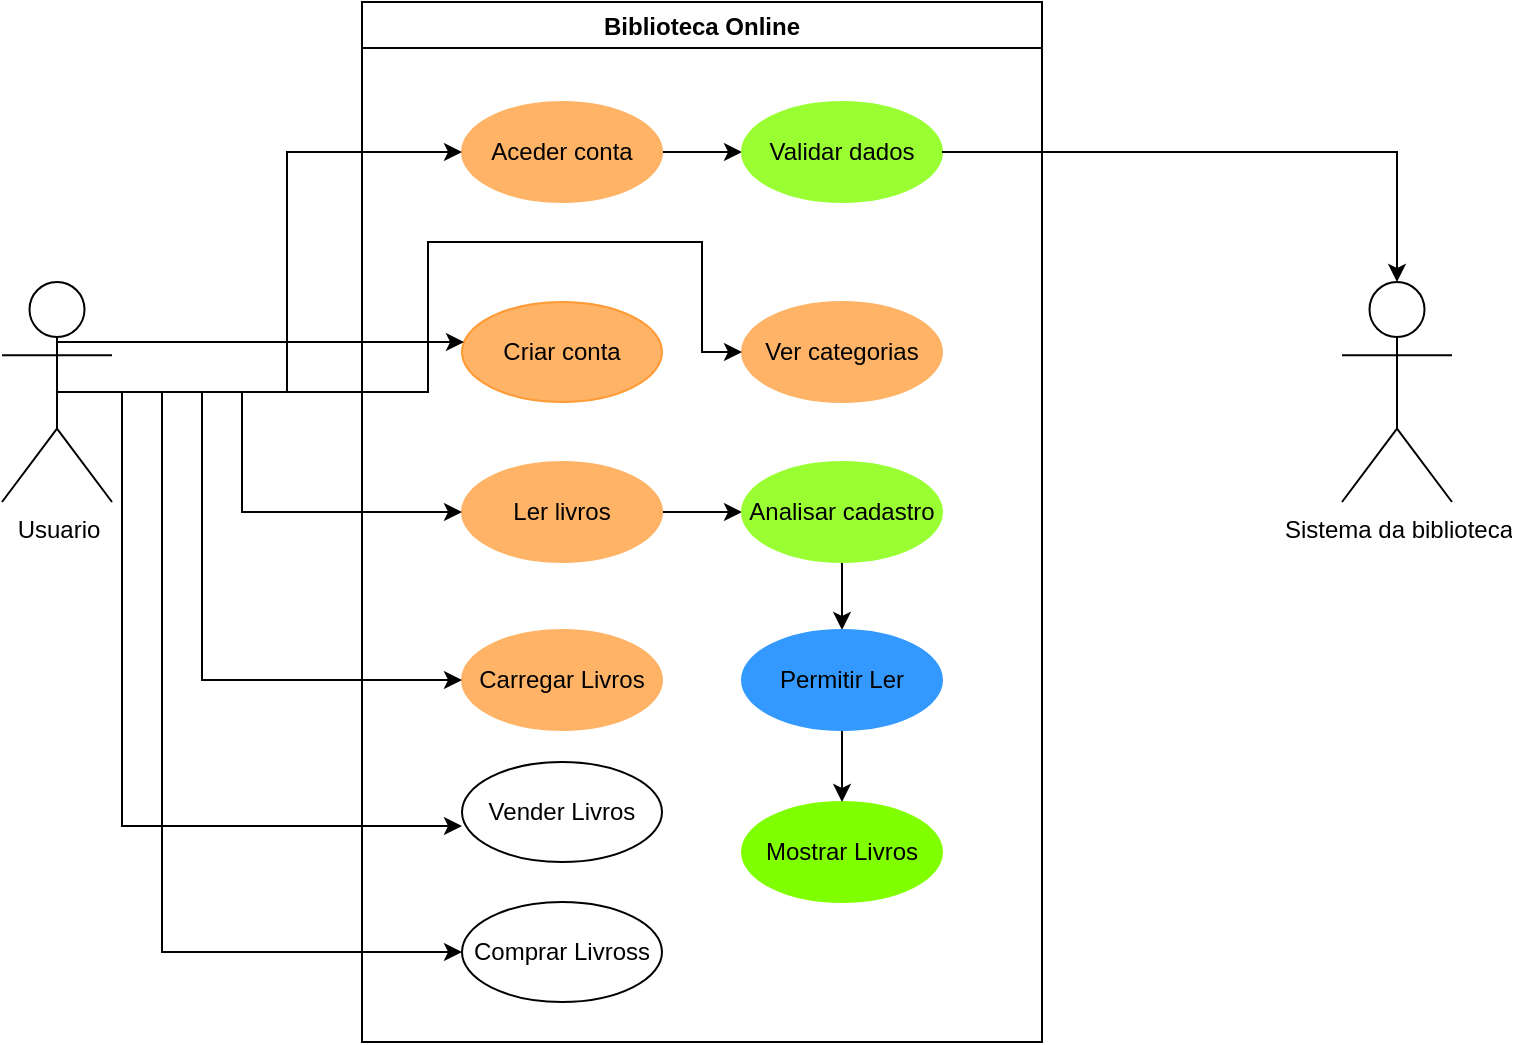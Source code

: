 <mxfile version="13.9.9" type="device"><diagram id="_oZh2vz44kUAHUFCQ45d" name="Página-1"><mxGraphModel dx="1108" dy="510" grid="1" gridSize="10" guides="1" tooltips="1" connect="1" arrows="1" fold="1" page="1" pageScale="1" pageWidth="1169" pageHeight="827" math="0" shadow="0"><root><mxCell id="0"/><mxCell id="1" parent="0"/><mxCell id="hAh1gZQoUG1D_qAiAQew-71" value="Biblioteca Online" style="swimlane;" vertex="1" parent="1"><mxGeometry x="370" y="100" width="340" height="520" as="geometry"/></mxCell><mxCell id="hAh1gZQoUG1D_qAiAQew-85" style="edgeStyle=orthogonalEdgeStyle;rounded=0;orthogonalLoop=1;jettySize=auto;html=1;exitX=1;exitY=0.5;exitDx=0;exitDy=0;entryX=0;entryY=0.5;entryDx=0;entryDy=0;" edge="1" parent="hAh1gZQoUG1D_qAiAQew-71" source="hAh1gZQoUG1D_qAiAQew-67" target="hAh1gZQoUG1D_qAiAQew-72"><mxGeometry relative="1" as="geometry"/></mxCell><mxCell id="hAh1gZQoUG1D_qAiAQew-67" value="Aceder conta" style="ellipse;whiteSpace=wrap;html=1;strokeColor=#FFB366;fillColor=#FFB366;" vertex="1" parent="hAh1gZQoUG1D_qAiAQew-71"><mxGeometry x="50" y="50" width="100" height="50" as="geometry"/></mxCell><mxCell id="hAh1gZQoUG1D_qAiAQew-66" value="Criar conta" style="ellipse;whiteSpace=wrap;html=1;strokeColor=#FF9933;fillColor=#FFB366;" vertex="1" parent="hAh1gZQoUG1D_qAiAQew-71"><mxGeometry x="50" y="150" width="100" height="50" as="geometry"/></mxCell><mxCell id="hAh1gZQoUG1D_qAiAQew-72" value="Validar dados" style="ellipse;whiteSpace=wrap;html=1;fillColor=#99FF33;strokeColor=#99FF33;" vertex="1" parent="hAh1gZQoUG1D_qAiAQew-71"><mxGeometry x="190" y="50" width="100" height="50" as="geometry"/></mxCell><mxCell id="hAh1gZQoUG1D_qAiAQew-73" value="Ver categorias" style="ellipse;whiteSpace=wrap;html=1;strokeColor=#FFB366;fillColor=#FFB366;" vertex="1" parent="hAh1gZQoUG1D_qAiAQew-71"><mxGeometry x="190" y="150" width="100" height="50" as="geometry"/></mxCell><mxCell id="hAh1gZQoUG1D_qAiAQew-89" style="edgeStyle=orthogonalEdgeStyle;rounded=0;orthogonalLoop=1;jettySize=auto;html=1;exitX=1;exitY=0.5;exitDx=0;exitDy=0;entryX=0;entryY=0.5;entryDx=0;entryDy=0;" edge="1" parent="hAh1gZQoUG1D_qAiAQew-71" source="hAh1gZQoUG1D_qAiAQew-74" target="hAh1gZQoUG1D_qAiAQew-78"><mxGeometry relative="1" as="geometry"/></mxCell><mxCell id="hAh1gZQoUG1D_qAiAQew-74" value="Ler livros" style="ellipse;whiteSpace=wrap;html=1;strokeColor=#FFB366;fillColor=#FFB366;" vertex="1" parent="hAh1gZQoUG1D_qAiAQew-71"><mxGeometry x="50" y="230" width="100" height="50" as="geometry"/></mxCell><mxCell id="hAh1gZQoUG1D_qAiAQew-75" value="Mostrar Livros" style="ellipse;whiteSpace=wrap;html=1;strokeColor=#80FF00;fillColor=#80FF00;" vertex="1" parent="hAh1gZQoUG1D_qAiAQew-71"><mxGeometry x="190" y="400" width="100" height="50" as="geometry"/></mxCell><mxCell id="hAh1gZQoUG1D_qAiAQew-76" value="Carregar Livros" style="ellipse;whiteSpace=wrap;html=1;strokeColor=#FFB366;fillColor=#FFB366;" vertex="1" parent="hAh1gZQoUG1D_qAiAQew-71"><mxGeometry x="50" y="314" width="100" height="50" as="geometry"/></mxCell><mxCell id="hAh1gZQoUG1D_qAiAQew-77" value="Vender Livros" style="ellipse;whiteSpace=wrap;html=1;" vertex="1" parent="hAh1gZQoUG1D_qAiAQew-71"><mxGeometry x="50" y="380" width="100" height="50" as="geometry"/></mxCell><mxCell id="hAh1gZQoUG1D_qAiAQew-90" style="edgeStyle=orthogonalEdgeStyle;rounded=0;orthogonalLoop=1;jettySize=auto;html=1;exitX=0.5;exitY=1;exitDx=0;exitDy=0;entryX=0.5;entryY=0;entryDx=0;entryDy=0;" edge="1" parent="hAh1gZQoUG1D_qAiAQew-71" source="hAh1gZQoUG1D_qAiAQew-78" target="hAh1gZQoUG1D_qAiAQew-79"><mxGeometry relative="1" as="geometry"/></mxCell><mxCell id="hAh1gZQoUG1D_qAiAQew-78" value="Analisar cadastro" style="ellipse;whiteSpace=wrap;html=1;strokeColor=#99FF33;fillColor=#99FF33;" vertex="1" parent="hAh1gZQoUG1D_qAiAQew-71"><mxGeometry x="190" y="230" width="100" height="50" as="geometry"/></mxCell><mxCell id="hAh1gZQoUG1D_qAiAQew-94" style="edgeStyle=orthogonalEdgeStyle;rounded=0;orthogonalLoop=1;jettySize=auto;html=1;entryX=0.5;entryY=0;entryDx=0;entryDy=0;" edge="1" parent="hAh1gZQoUG1D_qAiAQew-71" source="hAh1gZQoUG1D_qAiAQew-79" target="hAh1gZQoUG1D_qAiAQew-75"><mxGeometry relative="1" as="geometry"/></mxCell><mxCell id="hAh1gZQoUG1D_qAiAQew-79" value="Permitir Ler" style="ellipse;whiteSpace=wrap;html=1;strokeColor=#3399FF;fillColor=#3399FF;" vertex="1" parent="hAh1gZQoUG1D_qAiAQew-71"><mxGeometry x="190" y="314" width="100" height="50" as="geometry"/></mxCell><mxCell id="hAh1gZQoUG1D_qAiAQew-80" value="Comprar Livross" style="ellipse;whiteSpace=wrap;html=1;" vertex="1" parent="hAh1gZQoUG1D_qAiAQew-71"><mxGeometry x="50" y="450" width="100" height="50" as="geometry"/></mxCell><mxCell id="hAh1gZQoUG1D_qAiAQew-84" style="edgeStyle=orthogonalEdgeStyle;rounded=0;orthogonalLoop=1;jettySize=auto;html=1;entryX=0;entryY=0.5;entryDx=0;entryDy=0;" edge="1" parent="1" source="hAh1gZQoUG1D_qAiAQew-81" target="hAh1gZQoUG1D_qAiAQew-67"><mxGeometry relative="1" as="geometry"/></mxCell><mxCell id="hAh1gZQoUG1D_qAiAQew-86" style="edgeStyle=orthogonalEdgeStyle;rounded=0;orthogonalLoop=1;jettySize=auto;html=1;exitX=0.5;exitY=0.5;exitDx=0;exitDy=0;exitPerimeter=0;" edge="1" parent="1" source="hAh1gZQoUG1D_qAiAQew-81" target="hAh1gZQoUG1D_qAiAQew-66"><mxGeometry relative="1" as="geometry"><Array as="points"><mxPoint x="218" y="270"/></Array></mxGeometry></mxCell><mxCell id="hAh1gZQoUG1D_qAiAQew-87" style="edgeStyle=orthogonalEdgeStyle;rounded=0;orthogonalLoop=1;jettySize=auto;html=1;exitX=0.5;exitY=0.5;exitDx=0;exitDy=0;exitPerimeter=0;entryX=0;entryY=0.5;entryDx=0;entryDy=0;" edge="1" parent="1" source="hAh1gZQoUG1D_qAiAQew-81" target="hAh1gZQoUG1D_qAiAQew-73"><mxGeometry relative="1" as="geometry"><Array as="points"><mxPoint x="403" y="295"/><mxPoint x="403" y="220"/><mxPoint x="540" y="220"/><mxPoint x="540" y="275"/></Array></mxGeometry></mxCell><mxCell id="hAh1gZQoUG1D_qAiAQew-88" style="edgeStyle=orthogonalEdgeStyle;rounded=0;orthogonalLoop=1;jettySize=auto;html=1;exitX=0.5;exitY=0.5;exitDx=0;exitDy=0;exitPerimeter=0;entryX=0;entryY=0.5;entryDx=0;entryDy=0;" edge="1" parent="1" source="hAh1gZQoUG1D_qAiAQew-81" target="hAh1gZQoUG1D_qAiAQew-74"><mxGeometry relative="1" as="geometry"><Array as="points"><mxPoint x="310" y="295"/><mxPoint x="310" y="355"/></Array></mxGeometry></mxCell><mxCell id="hAh1gZQoUG1D_qAiAQew-91" style="edgeStyle=orthogonalEdgeStyle;rounded=0;orthogonalLoop=1;jettySize=auto;html=1;exitX=0.5;exitY=0.5;exitDx=0;exitDy=0;exitPerimeter=0;entryX=0;entryY=0.5;entryDx=0;entryDy=0;" edge="1" parent="1" source="hAh1gZQoUG1D_qAiAQew-81" target="hAh1gZQoUG1D_qAiAQew-76"><mxGeometry relative="1" as="geometry"><Array as="points"><mxPoint x="290" y="295"/><mxPoint x="290" y="439"/></Array></mxGeometry></mxCell><mxCell id="hAh1gZQoUG1D_qAiAQew-92" style="edgeStyle=orthogonalEdgeStyle;rounded=0;orthogonalLoop=1;jettySize=auto;html=1;exitX=0.5;exitY=0.5;exitDx=0;exitDy=0;exitPerimeter=0;entryX=0;entryY=0.64;entryDx=0;entryDy=0;entryPerimeter=0;" edge="1" parent="1" source="hAh1gZQoUG1D_qAiAQew-81" target="hAh1gZQoUG1D_qAiAQew-77"><mxGeometry relative="1" as="geometry"><Array as="points"><mxPoint x="250" y="295"/><mxPoint x="250" y="512"/></Array></mxGeometry></mxCell><mxCell id="hAh1gZQoUG1D_qAiAQew-93" style="edgeStyle=orthogonalEdgeStyle;rounded=0;orthogonalLoop=1;jettySize=auto;html=1;exitX=0.5;exitY=0.5;exitDx=0;exitDy=0;exitPerimeter=0;entryX=0;entryY=0.5;entryDx=0;entryDy=0;" edge="1" parent="1" source="hAh1gZQoUG1D_qAiAQew-81" target="hAh1gZQoUG1D_qAiAQew-80"><mxGeometry relative="1" as="geometry"><Array as="points"><mxPoint x="270" y="295"/><mxPoint x="270" y="575"/></Array></mxGeometry></mxCell><mxCell id="hAh1gZQoUG1D_qAiAQew-81" value="Usuario" style="shape=umlActor;verticalLabelPosition=bottom;verticalAlign=top;html=1;" vertex="1" parent="1"><mxGeometry x="190" y="240" width="55" height="110" as="geometry"/></mxCell><mxCell id="hAh1gZQoUG1D_qAiAQew-83" value="Sistema da biblioteca" style="shape=umlActor;verticalLabelPosition=bottom;verticalAlign=top;html=1;" vertex="1" parent="1"><mxGeometry x="860" y="240" width="55" height="110" as="geometry"/></mxCell><mxCell id="hAh1gZQoUG1D_qAiAQew-95" style="edgeStyle=orthogonalEdgeStyle;rounded=0;orthogonalLoop=1;jettySize=auto;html=1;" edge="1" parent="1" source="hAh1gZQoUG1D_qAiAQew-72" target="hAh1gZQoUG1D_qAiAQew-83"><mxGeometry relative="1" as="geometry"/></mxCell></root></mxGraphModel></diagram></mxfile>